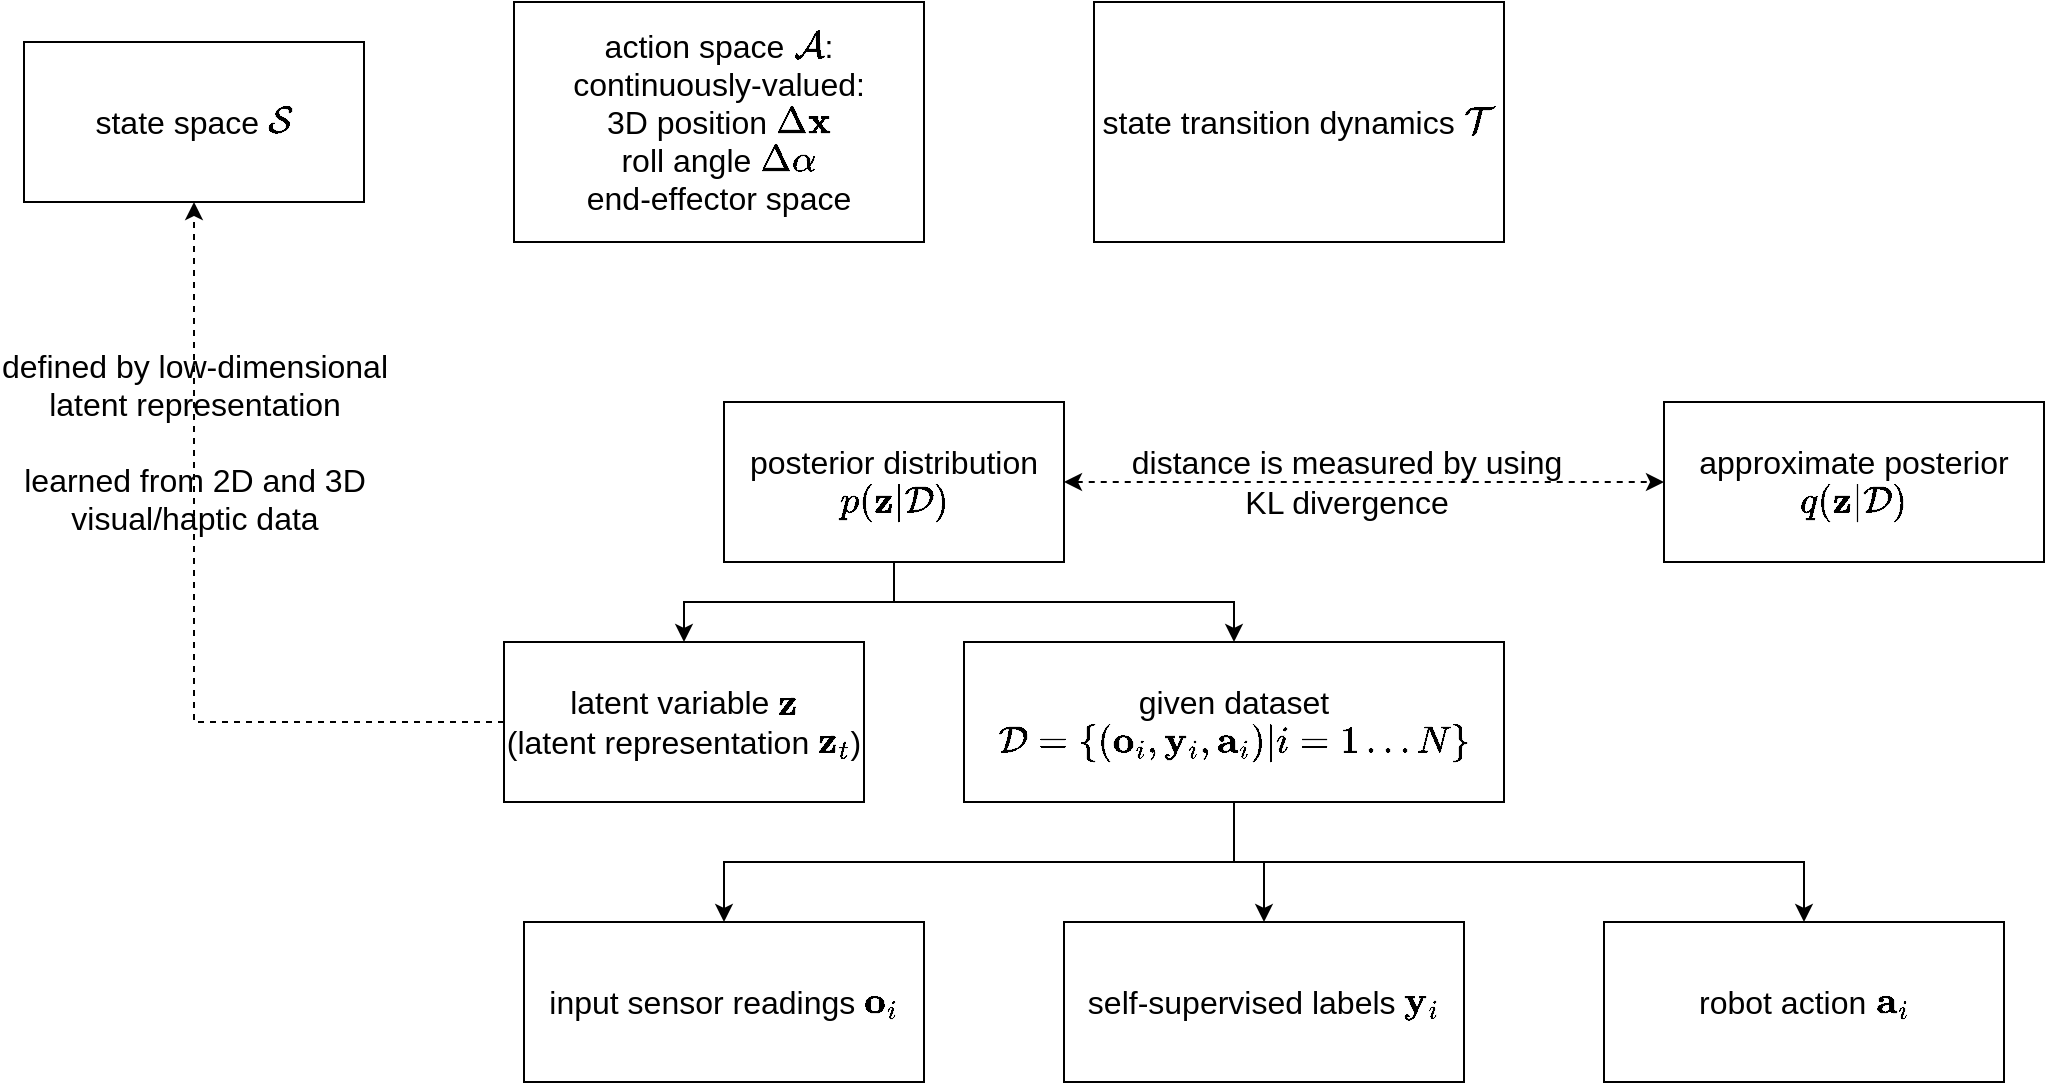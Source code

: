 <mxfile version="14.1.8" type="device"><diagram id="2WcJXljDawjYrYwtEbIF" name="Page-1"><mxGraphModel dx="2310" dy="2036" grid="1" gridSize="10" guides="1" tooltips="1" connect="1" arrows="1" fold="1" page="1" pageScale="1" pageWidth="827" pageHeight="1169" math="1" shadow="0"><root><mxCell id="0"/><mxCell id="1" parent="0"/><mxCell id="raom7a6ZFwRScEbb71_O-21" style="edgeStyle=orthogonalEdgeStyle;rounded=0;orthogonalLoop=1;jettySize=auto;html=1;exitX=0.5;exitY=1;exitDx=0;exitDy=0;entryX=0.5;entryY=0;entryDx=0;entryDy=0;fontSize=16;" edge="1" parent="1" source="raom7a6ZFwRScEbb71_O-17" target="raom7a6ZFwRScEbb71_O-18"><mxGeometry relative="1" as="geometry"/></mxCell><mxCell id="raom7a6ZFwRScEbb71_O-22" style="edgeStyle=orthogonalEdgeStyle;rounded=0;orthogonalLoop=1;jettySize=auto;html=1;exitX=0.5;exitY=1;exitDx=0;exitDy=0;fontSize=16;" edge="1" parent="1" source="raom7a6ZFwRScEbb71_O-17" target="raom7a6ZFwRScEbb71_O-19"><mxGeometry relative="1" as="geometry"/></mxCell><mxCell id="raom7a6ZFwRScEbb71_O-17" value="posterior distribution&lt;br&gt;\(p(\mathbf{z}|\mathcal{D})\)" style="rounded=0;whiteSpace=wrap;html=1;rotation=0;fontSize=16;" vertex="1" parent="1"><mxGeometry x="150" y="40" width="170" height="80" as="geometry"/></mxCell><mxCell id="raom7a6ZFwRScEbb71_O-34" style="edgeStyle=orthogonalEdgeStyle;rounded=0;orthogonalLoop=1;jettySize=auto;html=1;exitX=0;exitY=0.5;exitDx=0;exitDy=0;entryX=0.5;entryY=1;entryDx=0;entryDy=0;dashed=1;fontSize=16;" edge="1" parent="1" source="raom7a6ZFwRScEbb71_O-18" target="raom7a6ZFwRScEbb71_O-32"><mxGeometry relative="1" as="geometry"/></mxCell><mxCell id="raom7a6ZFwRScEbb71_O-35" value="defined by low-dimensional&lt;br&gt;latent representation&lt;br&gt;&lt;br&gt;learned from 2D and 3D&lt;br&gt;visual/haptic data" style="edgeLabel;html=1;align=center;verticalAlign=middle;resizable=0;points=[];fontSize=16;labelBackgroundColor=none;" vertex="1" connectable="0" parent="raom7a6ZFwRScEbb71_O-34"><mxGeometry x="-0.424" y="-2" relative="1" as="geometry"><mxPoint x="-35.71" y="-138" as="offset"/></mxGeometry></mxCell><mxCell id="raom7a6ZFwRScEbb71_O-18" value="latent variable \(\mathbf{z}\)&lt;br&gt;(latent representation \(\mathbf{z}_t\))" style="rounded=0;whiteSpace=wrap;html=1;rotation=0;fontSize=16;" vertex="1" parent="1"><mxGeometry x="40" y="160" width="180" height="80" as="geometry"/></mxCell><mxCell id="raom7a6ZFwRScEbb71_O-26" style="edgeStyle=orthogonalEdgeStyle;rounded=0;orthogonalLoop=1;jettySize=auto;html=1;fontSize=16;entryX=0.5;entryY=0;entryDx=0;entryDy=0;" edge="1" parent="1" source="raom7a6ZFwRScEbb71_O-19" target="raom7a6ZFwRScEbb71_O-23"><mxGeometry relative="1" as="geometry"><mxPoint x="280" y="280" as="targetPoint"/><Array as="points"><mxPoint x="405" y="270"/><mxPoint x="150" y="270"/></Array></mxGeometry></mxCell><mxCell id="raom7a6ZFwRScEbb71_O-27" style="edgeStyle=orthogonalEdgeStyle;rounded=0;orthogonalLoop=1;jettySize=auto;html=1;fontSize=16;" edge="1" parent="1" source="raom7a6ZFwRScEbb71_O-19" target="raom7a6ZFwRScEbb71_O-24"><mxGeometry relative="1" as="geometry"/></mxCell><mxCell id="raom7a6ZFwRScEbb71_O-28" style="edgeStyle=orthogonalEdgeStyle;rounded=0;orthogonalLoop=1;jettySize=auto;html=1;exitX=0.5;exitY=1;exitDx=0;exitDy=0;fontSize=16;" edge="1" parent="1" source="raom7a6ZFwRScEbb71_O-19" target="raom7a6ZFwRScEbb71_O-25"><mxGeometry relative="1" as="geometry"/></mxCell><mxCell id="raom7a6ZFwRScEbb71_O-19" value="given dataset \(\mathcal{D}=\{(\mathbf{o}_i,\mathbf{y}_i,\mathbf{a}_i)|i=1\dots N\}\)" style="rounded=0;whiteSpace=wrap;html=1;rotation=0;fontSize=16;" vertex="1" parent="1"><mxGeometry x="270" y="160" width="270" height="80" as="geometry"/></mxCell><mxCell id="raom7a6ZFwRScEbb71_O-23" value="input sensor readings \(\mathbf{o}_i\)" style="rounded=0;whiteSpace=wrap;html=1;rotation=0;fontSize=16;" vertex="1" parent="1"><mxGeometry x="50" y="300" width="200" height="80" as="geometry"/></mxCell><mxCell id="raom7a6ZFwRScEbb71_O-24" value="self-supervised labels \(\mathbf{y}_i\)" style="rounded=0;whiteSpace=wrap;html=1;rotation=0;fontSize=16;" vertex="1" parent="1"><mxGeometry x="320" y="300" width="200" height="80" as="geometry"/></mxCell><mxCell id="raom7a6ZFwRScEbb71_O-25" value="robot action \(\mathbf{a}_i\)" style="rounded=0;whiteSpace=wrap;html=1;rotation=0;fontSize=16;" vertex="1" parent="1"><mxGeometry x="590" y="300" width="200" height="80" as="geometry"/></mxCell><mxCell id="raom7a6ZFwRScEbb71_O-29" value="approximate posterior&lt;br&gt;\(q(\mathbf{z}|\mathcal{D})\)" style="rounded=0;whiteSpace=wrap;html=1;rotation=0;fontSize=16;" vertex="1" parent="1"><mxGeometry x="620" y="40" width="190" height="80" as="geometry"/></mxCell><mxCell id="raom7a6ZFwRScEbb71_O-30" value="" style="endArrow=classic;startArrow=classic;html=1;fontSize=16;exitX=1;exitY=0.5;exitDx=0;exitDy=0;entryX=0;entryY=0.5;entryDx=0;entryDy=0;dashed=1;" edge="1" parent="1" source="raom7a6ZFwRScEbb71_O-17" target="raom7a6ZFwRScEbb71_O-29"><mxGeometry width="50" height="50" relative="1" as="geometry"><mxPoint x="400" y="20" as="sourcePoint"/><mxPoint x="450" y="-30" as="targetPoint"/></mxGeometry></mxCell><mxCell id="raom7a6ZFwRScEbb71_O-31" value="distance is measured by using&lt;br&gt;KL divergence" style="edgeLabel;html=1;align=center;verticalAlign=middle;resizable=0;points=[];fontSize=16;labelBackgroundColor=none;" vertex="1" connectable="0" parent="raom7a6ZFwRScEbb71_O-30"><mxGeometry x="-0.285" y="-1" relative="1" as="geometry"><mxPoint x="32.94" y="-1" as="offset"/></mxGeometry></mxCell><mxCell id="raom7a6ZFwRScEbb71_O-32" value="state space \(\mathcal{S}\)" style="rounded=0;whiteSpace=wrap;html=1;rotation=0;fontSize=16;" vertex="1" parent="1"><mxGeometry x="-200" y="-140" width="170" height="80" as="geometry"/></mxCell><mxCell id="raom7a6ZFwRScEbb71_O-36" value="action space \(\mathcal{A}\): continuously-valued:&lt;br&gt;3D position \(\Delta\mathbf{x}\)&lt;br&gt;roll angle \(\Delta\alpha\)&lt;br&gt;end-effector space" style="rounded=0;whiteSpace=wrap;html=1;rotation=0;fontSize=16;" vertex="1" parent="1"><mxGeometry x="45" y="-160" width="205" height="120" as="geometry"/></mxCell><mxCell id="raom7a6ZFwRScEbb71_O-37" value="state transition dynamics \(\mathcal{T}\)" style="rounded=0;whiteSpace=wrap;html=1;rotation=0;fontSize=16;" vertex="1" parent="1"><mxGeometry x="335" y="-160" width="205" height="120" as="geometry"/></mxCell></root></mxGraphModel></diagram></mxfile>